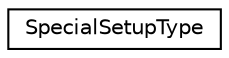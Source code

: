 digraph "Graphical Class Hierarchy"
{
 // INTERACTIVE_SVG=YES
  edge [fontname="Helvetica",fontsize="10",labelfontname="Helvetica",labelfontsize="10"];
  node [fontname="Helvetica",fontsize="10",shape=record];
  rankdir="LR";
  Node0 [label="SpecialSetupType",height=0.2,width=0.4,color="black", fillcolor="white", style="filled",URL="$structSpecialSetupType.html",tooltip="Struct to hold any special setup types. "];
}

